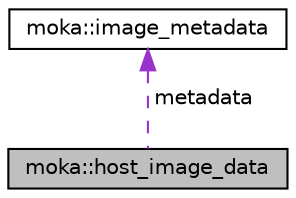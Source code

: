 digraph "moka::host_image_data"
{
 // LATEX_PDF_SIZE
  edge [fontname="Helvetica",fontsize="10",labelfontname="Helvetica",labelfontsize="10"];
  node [fontname="Helvetica",fontsize="10",shape=record];
  Node1 [label="moka::host_image_data",height=0.2,width=0.4,color="black", fillcolor="grey75", style="filled", fontcolor="black",tooltip=" "];
  Node2 -> Node1 [dir="back",color="darkorchid3",fontsize="10",style="dashed",label=" metadata" ,fontname="Helvetica"];
  Node2 [label="moka::image_metadata",height=0.2,width=0.4,color="black", fillcolor="white", style="filled",URL="$structmoka_1_1image__metadata.html",tooltip=" "];
}
